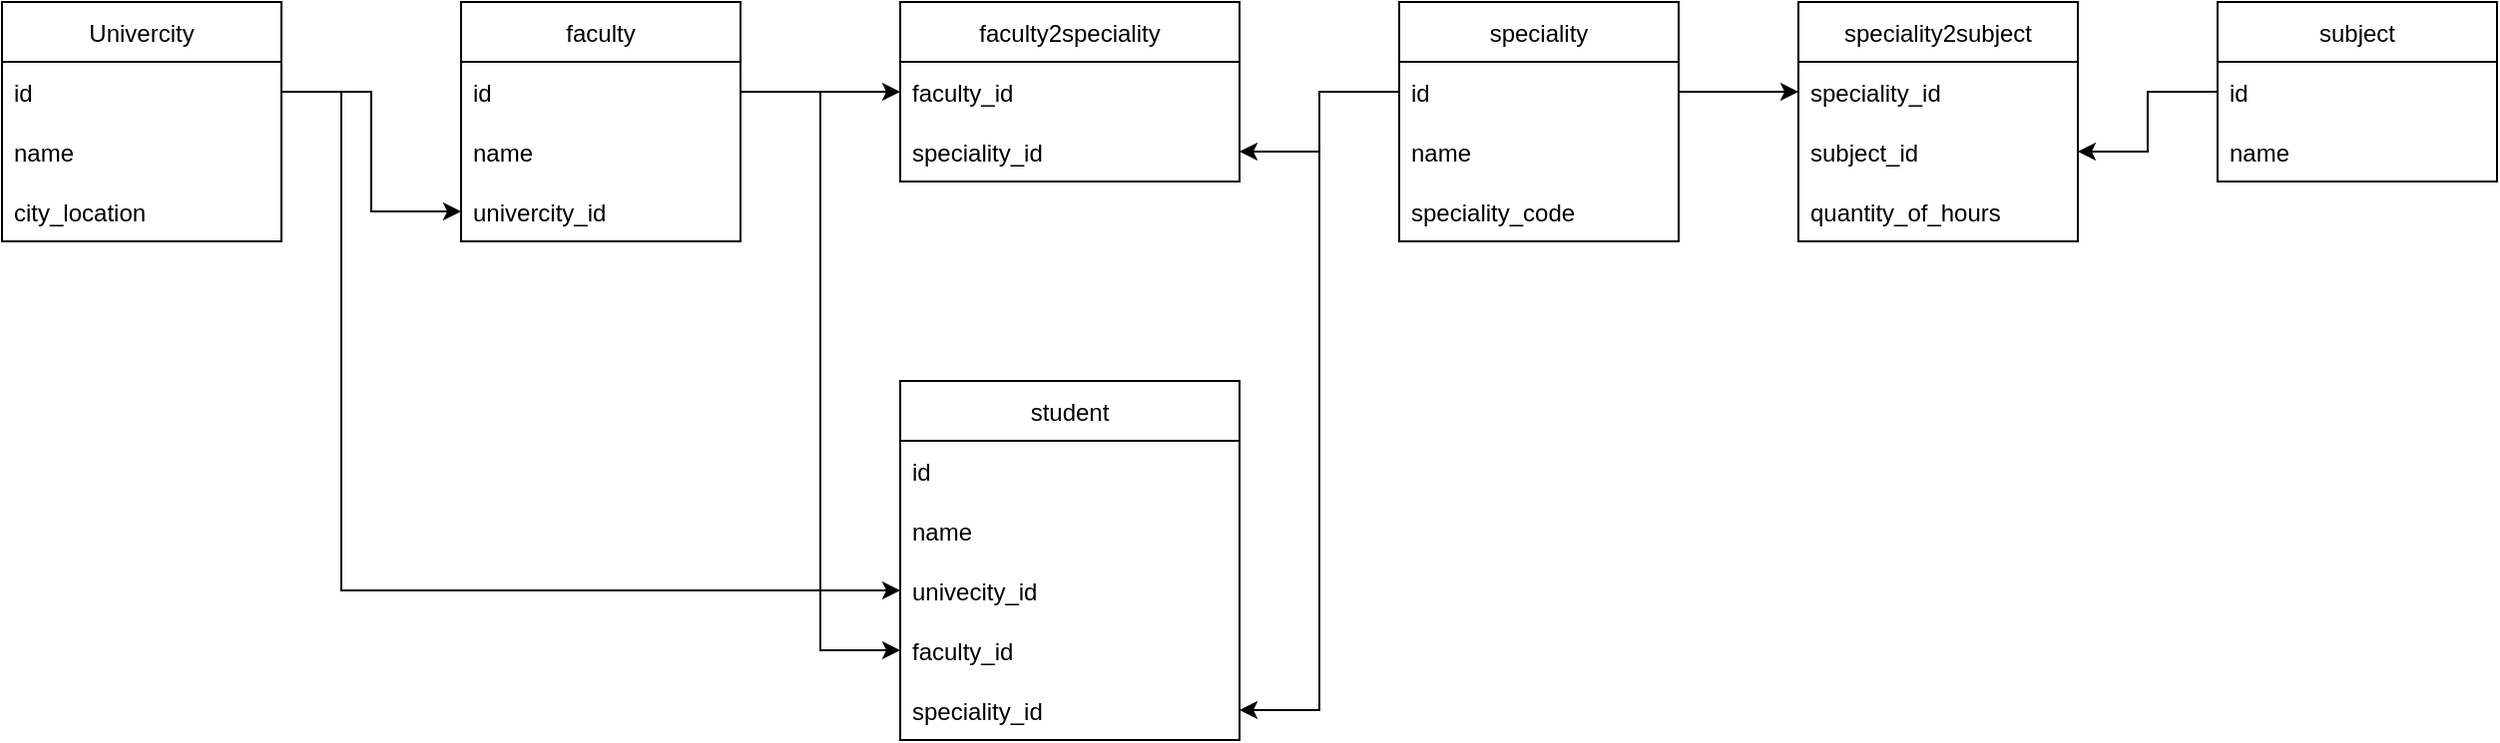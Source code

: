 <mxfile version="15.7.4" type="device"><diagram id="wHo4KyJ3P_9vn8qakhFg" name="Page-1"><mxGraphModel dx="1038" dy="547" grid="1" gridSize="10" guides="1" tooltips="1" connect="1" arrows="1" fold="1" page="1" pageScale="1" pageWidth="827" pageHeight="1169" math="0" shadow="0"><root><mxCell id="0"/><mxCell id="1" parent="0"/><mxCell id="9cN-TeAgtj4FaF5FgGU_-2" value="speciality" style="swimlane;fontStyle=0;childLayout=stackLayout;horizontal=1;startSize=30;horizontalStack=0;resizeParent=1;resizeParentMax=0;resizeLast=0;collapsible=1;marginBottom=0;" vertex="1" parent="1"><mxGeometry x="770" y="70" width="140" height="120" as="geometry"/></mxCell><mxCell id="9cN-TeAgtj4FaF5FgGU_-3" value="id" style="text;strokeColor=none;fillColor=none;align=left;verticalAlign=middle;spacingLeft=4;spacingRight=4;overflow=hidden;points=[[0,0.5],[1,0.5]];portConstraint=eastwest;rotatable=0;" vertex="1" parent="9cN-TeAgtj4FaF5FgGU_-2"><mxGeometry y="30" width="140" height="30" as="geometry"/></mxCell><mxCell id="9cN-TeAgtj4FaF5FgGU_-4" value="name" style="text;strokeColor=none;fillColor=none;align=left;verticalAlign=middle;spacingLeft=4;spacingRight=4;overflow=hidden;points=[[0,0.5],[1,0.5]];portConstraint=eastwest;rotatable=0;" vertex="1" parent="9cN-TeAgtj4FaF5FgGU_-2"><mxGeometry y="60" width="140" height="30" as="geometry"/></mxCell><mxCell id="9cN-TeAgtj4FaF5FgGU_-5" value="speciality_code" style="text;strokeColor=none;fillColor=none;align=left;verticalAlign=middle;spacingLeft=4;spacingRight=4;overflow=hidden;points=[[0,0.5],[1,0.5]];portConstraint=eastwest;rotatable=0;" vertex="1" parent="9cN-TeAgtj4FaF5FgGU_-2"><mxGeometry y="90" width="140" height="30" as="geometry"/></mxCell><mxCell id="9cN-TeAgtj4FaF5FgGU_-6" value="faculty2speciality" style="swimlane;fontStyle=0;childLayout=stackLayout;horizontal=1;startSize=30;horizontalStack=0;resizeParent=1;resizeParentMax=0;resizeLast=0;collapsible=1;marginBottom=0;" vertex="1" parent="1"><mxGeometry x="520" y="70" width="170" height="90" as="geometry"/></mxCell><mxCell id="9cN-TeAgtj4FaF5FgGU_-7" value="faculty_id" style="text;strokeColor=none;fillColor=none;align=left;verticalAlign=middle;spacingLeft=4;spacingRight=4;overflow=hidden;points=[[0,0.5],[1,0.5]];portConstraint=eastwest;rotatable=0;" vertex="1" parent="9cN-TeAgtj4FaF5FgGU_-6"><mxGeometry y="30" width="170" height="30" as="geometry"/></mxCell><mxCell id="9cN-TeAgtj4FaF5FgGU_-8" value="speciality_id" style="text;strokeColor=none;fillColor=none;align=left;verticalAlign=middle;spacingLeft=4;spacingRight=4;overflow=hidden;points=[[0,0.5],[1,0.5]];portConstraint=eastwest;rotatable=0;" vertex="1" parent="9cN-TeAgtj4FaF5FgGU_-6"><mxGeometry y="60" width="170" height="30" as="geometry"/></mxCell><mxCell id="9cN-TeAgtj4FaF5FgGU_-12" value="faculty" style="swimlane;fontStyle=0;childLayout=stackLayout;horizontal=1;startSize=30;horizontalStack=0;resizeParent=1;resizeParentMax=0;resizeLast=0;collapsible=1;marginBottom=0;" vertex="1" parent="1"><mxGeometry x="300" y="70" width="140" height="120" as="geometry"/></mxCell><mxCell id="9cN-TeAgtj4FaF5FgGU_-13" value="id" style="text;strokeColor=none;fillColor=none;align=left;verticalAlign=middle;spacingLeft=4;spacingRight=4;overflow=hidden;points=[[0,0.5],[1,0.5]];portConstraint=eastwest;rotatable=0;" vertex="1" parent="9cN-TeAgtj4FaF5FgGU_-12"><mxGeometry y="30" width="140" height="30" as="geometry"/></mxCell><mxCell id="9cN-TeAgtj4FaF5FgGU_-14" value="name" style="text;strokeColor=none;fillColor=none;align=left;verticalAlign=middle;spacingLeft=4;spacingRight=4;overflow=hidden;points=[[0,0.5],[1,0.5]];portConstraint=eastwest;rotatable=0;" vertex="1" parent="9cN-TeAgtj4FaF5FgGU_-12"><mxGeometry y="60" width="140" height="30" as="geometry"/></mxCell><mxCell id="9cN-TeAgtj4FaF5FgGU_-15" value="univercity_id" style="text;strokeColor=none;fillColor=none;align=left;verticalAlign=middle;spacingLeft=4;spacingRight=4;overflow=hidden;points=[[0,0.5],[1,0.5]];portConstraint=eastwest;rotatable=0;" vertex="1" parent="9cN-TeAgtj4FaF5FgGU_-12"><mxGeometry y="90" width="140" height="30" as="geometry"/></mxCell><mxCell id="9cN-TeAgtj4FaF5FgGU_-18" value="Univercity" style="swimlane;fontStyle=0;childLayout=stackLayout;horizontal=1;startSize=30;horizontalStack=0;resizeParent=1;resizeParentMax=0;resizeLast=0;collapsible=1;marginBottom=0;" vertex="1" parent="1"><mxGeometry x="70" y="70" width="140" height="120" as="geometry"/></mxCell><mxCell id="9cN-TeAgtj4FaF5FgGU_-19" value="id" style="text;strokeColor=none;fillColor=none;align=left;verticalAlign=middle;spacingLeft=4;spacingRight=4;overflow=hidden;points=[[0,0.5],[1,0.5]];portConstraint=eastwest;rotatable=0;" vertex="1" parent="9cN-TeAgtj4FaF5FgGU_-18"><mxGeometry y="30" width="140" height="30" as="geometry"/></mxCell><mxCell id="9cN-TeAgtj4FaF5FgGU_-20" value="name" style="text;strokeColor=none;fillColor=none;align=left;verticalAlign=middle;spacingLeft=4;spacingRight=4;overflow=hidden;points=[[0,0.5],[1,0.5]];portConstraint=eastwest;rotatable=0;" vertex="1" parent="9cN-TeAgtj4FaF5FgGU_-18"><mxGeometry y="60" width="140" height="30" as="geometry"/></mxCell><mxCell id="9cN-TeAgtj4FaF5FgGU_-21" value="city_location" style="text;strokeColor=none;fillColor=none;align=left;verticalAlign=middle;spacingLeft=4;spacingRight=4;overflow=hidden;points=[[0,0.5],[1,0.5]];portConstraint=eastwest;rotatable=0;" vertex="1" parent="9cN-TeAgtj4FaF5FgGU_-18"><mxGeometry y="90" width="140" height="30" as="geometry"/></mxCell><mxCell id="9cN-TeAgtj4FaF5FgGU_-22" style="edgeStyle=orthogonalEdgeStyle;rounded=0;orthogonalLoop=1;jettySize=auto;html=1;entryX=0;entryY=0.5;entryDx=0;entryDy=0;" edge="1" parent="1" source="9cN-TeAgtj4FaF5FgGU_-19" target="9cN-TeAgtj4FaF5FgGU_-15"><mxGeometry relative="1" as="geometry"/></mxCell><mxCell id="9cN-TeAgtj4FaF5FgGU_-23" style="edgeStyle=orthogonalEdgeStyle;rounded=0;orthogonalLoop=1;jettySize=auto;html=1;exitX=1;exitY=0.5;exitDx=0;exitDy=0;entryX=0;entryY=0.5;entryDx=0;entryDy=0;" edge="1" parent="1" source="9cN-TeAgtj4FaF5FgGU_-13" target="9cN-TeAgtj4FaF5FgGU_-7"><mxGeometry relative="1" as="geometry"/></mxCell><mxCell id="9cN-TeAgtj4FaF5FgGU_-24" style="edgeStyle=orthogonalEdgeStyle;rounded=0;orthogonalLoop=1;jettySize=auto;html=1;exitX=0;exitY=0.5;exitDx=0;exitDy=0;entryX=1;entryY=0.5;entryDx=0;entryDy=0;" edge="1" parent="1" source="9cN-TeAgtj4FaF5FgGU_-3" target="9cN-TeAgtj4FaF5FgGU_-8"><mxGeometry relative="1" as="geometry"/></mxCell><mxCell id="9cN-TeAgtj4FaF5FgGU_-25" value="subject" style="swimlane;fontStyle=0;childLayout=stackLayout;horizontal=1;startSize=30;horizontalStack=0;resizeParent=1;resizeParentMax=0;resizeLast=0;collapsible=1;marginBottom=0;" vertex="1" parent="1"><mxGeometry x="1180" y="70" width="140" height="90" as="geometry"/></mxCell><mxCell id="9cN-TeAgtj4FaF5FgGU_-26" value="id" style="text;strokeColor=none;fillColor=none;align=left;verticalAlign=middle;spacingLeft=4;spacingRight=4;overflow=hidden;points=[[0,0.5],[1,0.5]];portConstraint=eastwest;rotatable=0;" vertex="1" parent="9cN-TeAgtj4FaF5FgGU_-25"><mxGeometry y="30" width="140" height="30" as="geometry"/></mxCell><mxCell id="9cN-TeAgtj4FaF5FgGU_-27" value="name" style="text;strokeColor=none;fillColor=none;align=left;verticalAlign=middle;spacingLeft=4;spacingRight=4;overflow=hidden;points=[[0,0.5],[1,0.5]];portConstraint=eastwest;rotatable=0;" vertex="1" parent="9cN-TeAgtj4FaF5FgGU_-25"><mxGeometry y="60" width="140" height="30" as="geometry"/></mxCell><mxCell id="9cN-TeAgtj4FaF5FgGU_-29" value="speciality2subject" style="swimlane;fontStyle=0;childLayout=stackLayout;horizontal=1;startSize=30;horizontalStack=0;resizeParent=1;resizeParentMax=0;resizeLast=0;collapsible=1;marginBottom=0;" vertex="1" parent="1"><mxGeometry x="970" y="70" width="140" height="120" as="geometry"/></mxCell><mxCell id="9cN-TeAgtj4FaF5FgGU_-30" value="speciality_id" style="text;strokeColor=none;fillColor=none;align=left;verticalAlign=middle;spacingLeft=4;spacingRight=4;overflow=hidden;points=[[0,0.5],[1,0.5]];portConstraint=eastwest;rotatable=0;" vertex="1" parent="9cN-TeAgtj4FaF5FgGU_-29"><mxGeometry y="30" width="140" height="30" as="geometry"/></mxCell><mxCell id="9cN-TeAgtj4FaF5FgGU_-31" value="subject_id" style="text;strokeColor=none;fillColor=none;align=left;verticalAlign=middle;spacingLeft=4;spacingRight=4;overflow=hidden;points=[[0,0.5],[1,0.5]];portConstraint=eastwest;rotatable=0;" vertex="1" parent="9cN-TeAgtj4FaF5FgGU_-29"><mxGeometry y="60" width="140" height="30" as="geometry"/></mxCell><mxCell id="9cN-TeAgtj4FaF5FgGU_-32" value="quantity_of_hours" style="text;strokeColor=none;fillColor=none;align=left;verticalAlign=middle;spacingLeft=4;spacingRight=4;overflow=hidden;points=[[0,0.5],[1,0.5]];portConstraint=eastwest;rotatable=0;" vertex="1" parent="9cN-TeAgtj4FaF5FgGU_-29"><mxGeometry y="90" width="140" height="30" as="geometry"/></mxCell><mxCell id="9cN-TeAgtj4FaF5FgGU_-33" style="edgeStyle=orthogonalEdgeStyle;rounded=0;orthogonalLoop=1;jettySize=auto;html=1;exitX=1;exitY=0.5;exitDx=0;exitDy=0;entryX=0;entryY=0.5;entryDx=0;entryDy=0;" edge="1" parent="1" source="9cN-TeAgtj4FaF5FgGU_-3" target="9cN-TeAgtj4FaF5FgGU_-30"><mxGeometry relative="1" as="geometry"/></mxCell><mxCell id="9cN-TeAgtj4FaF5FgGU_-34" style="edgeStyle=orthogonalEdgeStyle;rounded=0;orthogonalLoop=1;jettySize=auto;html=1;exitX=0;exitY=0.5;exitDx=0;exitDy=0;entryX=1;entryY=0.5;entryDx=0;entryDy=0;" edge="1" parent="1" source="9cN-TeAgtj4FaF5FgGU_-26" target="9cN-TeAgtj4FaF5FgGU_-31"><mxGeometry relative="1" as="geometry"/></mxCell><mxCell id="9cN-TeAgtj4FaF5FgGU_-35" value="student" style="swimlane;fontStyle=0;childLayout=stackLayout;horizontal=1;startSize=30;horizontalStack=0;resizeParent=1;resizeParentMax=0;resizeLast=0;collapsible=1;marginBottom=0;" vertex="1" parent="1"><mxGeometry x="520" y="260" width="170" height="180" as="geometry"/></mxCell><mxCell id="9cN-TeAgtj4FaF5FgGU_-36" value="id" style="text;strokeColor=none;fillColor=none;align=left;verticalAlign=middle;spacingLeft=4;spacingRight=4;overflow=hidden;points=[[0,0.5],[1,0.5]];portConstraint=eastwest;rotatable=0;" vertex="1" parent="9cN-TeAgtj4FaF5FgGU_-35"><mxGeometry y="30" width="170" height="30" as="geometry"/></mxCell><mxCell id="9cN-TeAgtj4FaF5FgGU_-37" value="name" style="text;strokeColor=none;fillColor=none;align=left;verticalAlign=middle;spacingLeft=4;spacingRight=4;overflow=hidden;points=[[0,0.5],[1,0.5]];portConstraint=eastwest;rotatable=0;" vertex="1" parent="9cN-TeAgtj4FaF5FgGU_-35"><mxGeometry y="60" width="170" height="30" as="geometry"/></mxCell><mxCell id="9cN-TeAgtj4FaF5FgGU_-38" value="univecity_id" style="text;strokeColor=none;fillColor=none;align=left;verticalAlign=middle;spacingLeft=4;spacingRight=4;overflow=hidden;points=[[0,0.5],[1,0.5]];portConstraint=eastwest;rotatable=0;" vertex="1" parent="9cN-TeAgtj4FaF5FgGU_-35"><mxGeometry y="90" width="170" height="30" as="geometry"/></mxCell><mxCell id="9cN-TeAgtj4FaF5FgGU_-45" value="faculty_id" style="text;strokeColor=none;fillColor=none;align=left;verticalAlign=middle;spacingLeft=4;spacingRight=4;overflow=hidden;points=[[0,0.5],[1,0.5]];portConstraint=eastwest;rotatable=0;" vertex="1" parent="9cN-TeAgtj4FaF5FgGU_-35"><mxGeometry y="120" width="170" height="30" as="geometry"/></mxCell><mxCell id="9cN-TeAgtj4FaF5FgGU_-46" value="speciality_id" style="text;strokeColor=none;fillColor=none;align=left;verticalAlign=middle;spacingLeft=4;spacingRight=4;overflow=hidden;points=[[0,0.5],[1,0.5]];portConstraint=eastwest;rotatable=0;" vertex="1" parent="9cN-TeAgtj4FaF5FgGU_-35"><mxGeometry y="150" width="170" height="30" as="geometry"/></mxCell><mxCell id="9cN-TeAgtj4FaF5FgGU_-47" style="edgeStyle=orthogonalEdgeStyle;rounded=0;orthogonalLoop=1;jettySize=auto;html=1;entryX=0;entryY=0.5;entryDx=0;entryDy=0;" edge="1" parent="1" source="9cN-TeAgtj4FaF5FgGU_-19" target="9cN-TeAgtj4FaF5FgGU_-38"><mxGeometry relative="1" as="geometry"><Array as="points"><mxPoint x="240" y="115"/><mxPoint x="240" y="365"/></Array></mxGeometry></mxCell><mxCell id="9cN-TeAgtj4FaF5FgGU_-48" style="edgeStyle=orthogonalEdgeStyle;rounded=0;orthogonalLoop=1;jettySize=auto;html=1;entryX=0;entryY=0.5;entryDx=0;entryDy=0;" edge="1" parent="1" source="9cN-TeAgtj4FaF5FgGU_-13" target="9cN-TeAgtj4FaF5FgGU_-45"><mxGeometry relative="1" as="geometry"/></mxCell><mxCell id="9cN-TeAgtj4FaF5FgGU_-49" style="edgeStyle=orthogonalEdgeStyle;rounded=0;orthogonalLoop=1;jettySize=auto;html=1;exitX=0;exitY=0.5;exitDx=0;exitDy=0;entryX=1;entryY=0.5;entryDx=0;entryDy=0;" edge="1" parent="1" source="9cN-TeAgtj4FaF5FgGU_-3" target="9cN-TeAgtj4FaF5FgGU_-46"><mxGeometry relative="1" as="geometry"/></mxCell></root></mxGraphModel></diagram></mxfile>